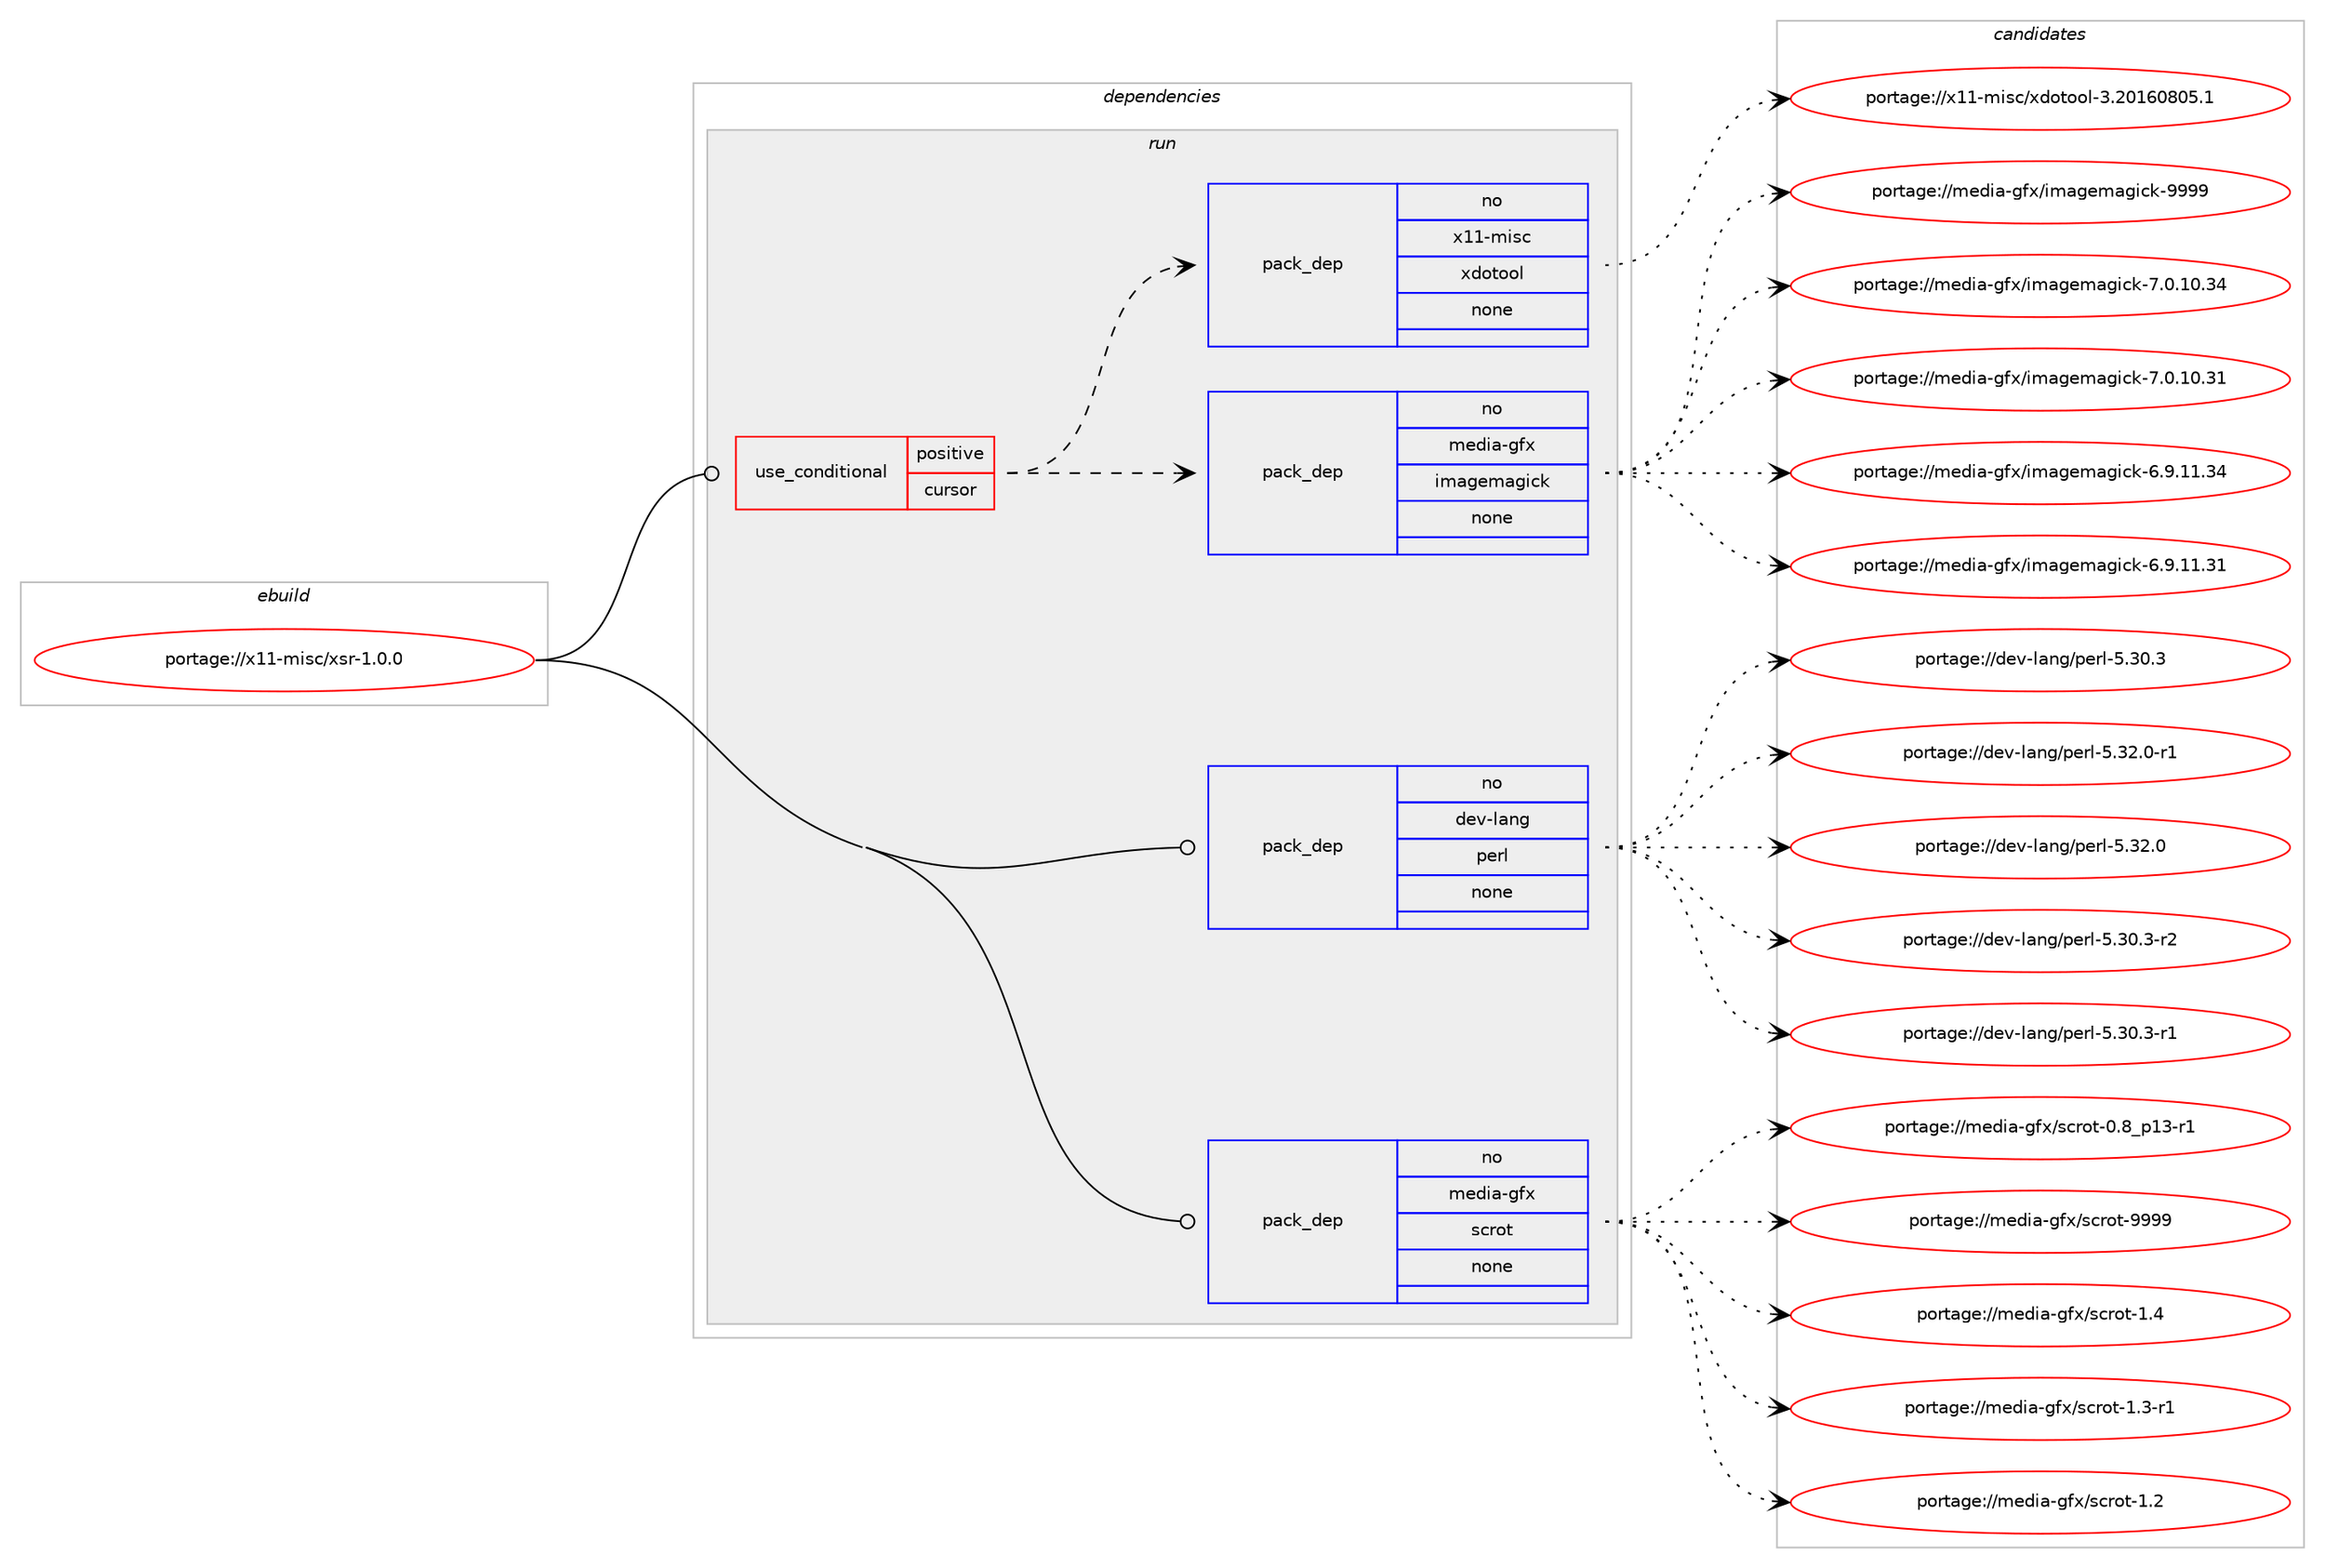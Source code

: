 digraph prolog {

# *************
# Graph options
# *************

newrank=true;
concentrate=true;
compound=true;
graph [rankdir=LR,fontname=Helvetica,fontsize=10,ranksep=1.5];#, ranksep=2.5, nodesep=0.2];
edge  [arrowhead=vee];
node  [fontname=Helvetica,fontsize=10];

# **********
# The ebuild
# **********

subgraph cluster_leftcol {
color=gray;
rank=same;
label=<<i>ebuild</i>>;
id [label="portage://x11-misc/xsr-1.0.0", color=red, width=4, href="../x11-misc/xsr-1.0.0.svg"];
}

# ****************
# The dependencies
# ****************

subgraph cluster_midcol {
color=gray;
label=<<i>dependencies</i>>;
subgraph cluster_compile {
fillcolor="#eeeeee";
style=filled;
label=<<i>compile</i>>;
}
subgraph cluster_compileandrun {
fillcolor="#eeeeee";
style=filled;
label=<<i>compile and run</i>>;
}
subgraph cluster_run {
fillcolor="#eeeeee";
style=filled;
label=<<i>run</i>>;
subgraph cond50 {
dependency844 [label=<<TABLE BORDER="0" CELLBORDER="1" CELLSPACING="0" CELLPADDING="4"><TR><TD ROWSPAN="3" CELLPADDING="10">use_conditional</TD></TR><TR><TD>positive</TD></TR><TR><TD>cursor</TD></TR></TABLE>>, shape=none, color=red];
subgraph pack788 {
dependency845 [label=<<TABLE BORDER="0" CELLBORDER="1" CELLSPACING="0" CELLPADDING="4" WIDTH="220"><TR><TD ROWSPAN="6" CELLPADDING="30">pack_dep</TD></TR><TR><TD WIDTH="110">no</TD></TR><TR><TD>media-gfx</TD></TR><TR><TD>imagemagick</TD></TR><TR><TD>none</TD></TR><TR><TD></TD></TR></TABLE>>, shape=none, color=blue];
}
dependency844:e -> dependency845:w [weight=20,style="dashed",arrowhead="vee"];
subgraph pack789 {
dependency846 [label=<<TABLE BORDER="0" CELLBORDER="1" CELLSPACING="0" CELLPADDING="4" WIDTH="220"><TR><TD ROWSPAN="6" CELLPADDING="30">pack_dep</TD></TR><TR><TD WIDTH="110">no</TD></TR><TR><TD>x11-misc</TD></TR><TR><TD>xdotool</TD></TR><TR><TD>none</TD></TR><TR><TD></TD></TR></TABLE>>, shape=none, color=blue];
}
dependency844:e -> dependency846:w [weight=20,style="dashed",arrowhead="vee"];
}
id:e -> dependency844:w [weight=20,style="solid",arrowhead="odot"];
subgraph pack790 {
dependency847 [label=<<TABLE BORDER="0" CELLBORDER="1" CELLSPACING="0" CELLPADDING="4" WIDTH="220"><TR><TD ROWSPAN="6" CELLPADDING="30">pack_dep</TD></TR><TR><TD WIDTH="110">no</TD></TR><TR><TD>dev-lang</TD></TR><TR><TD>perl</TD></TR><TR><TD>none</TD></TR><TR><TD></TD></TR></TABLE>>, shape=none, color=blue];
}
id:e -> dependency847:w [weight=20,style="solid",arrowhead="odot"];
subgraph pack791 {
dependency848 [label=<<TABLE BORDER="0" CELLBORDER="1" CELLSPACING="0" CELLPADDING="4" WIDTH="220"><TR><TD ROWSPAN="6" CELLPADDING="30">pack_dep</TD></TR><TR><TD WIDTH="110">no</TD></TR><TR><TD>media-gfx</TD></TR><TR><TD>scrot</TD></TR><TR><TD>none</TD></TR><TR><TD></TD></TR></TABLE>>, shape=none, color=blue];
}
id:e -> dependency848:w [weight=20,style="solid",arrowhead="odot"];
}
}

# **************
# The candidates
# **************

subgraph cluster_choices {
rank=same;
color=gray;
label=<<i>candidates</i>>;

subgraph choice788 {
color=black;
nodesep=1;
choice1091011001059745103102120471051099710310110997103105991074557575757 [label="portage://media-gfx/imagemagick-9999", color=red, width=4,href="../media-gfx/imagemagick-9999.svg"];
choice10910110010597451031021204710510997103101109971031059910745554648464948465152 [label="portage://media-gfx/imagemagick-7.0.10.34", color=red, width=4,href="../media-gfx/imagemagick-7.0.10.34.svg"];
choice10910110010597451031021204710510997103101109971031059910745554648464948465149 [label="portage://media-gfx/imagemagick-7.0.10.31", color=red, width=4,href="../media-gfx/imagemagick-7.0.10.31.svg"];
choice10910110010597451031021204710510997103101109971031059910745544657464949465152 [label="portage://media-gfx/imagemagick-6.9.11.34", color=red, width=4,href="../media-gfx/imagemagick-6.9.11.34.svg"];
choice10910110010597451031021204710510997103101109971031059910745544657464949465149 [label="portage://media-gfx/imagemagick-6.9.11.31", color=red, width=4,href="../media-gfx/imagemagick-6.9.11.31.svg"];
dependency845:e -> choice1091011001059745103102120471051099710310110997103105991074557575757:w [style=dotted,weight="100"];
dependency845:e -> choice10910110010597451031021204710510997103101109971031059910745554648464948465152:w [style=dotted,weight="100"];
dependency845:e -> choice10910110010597451031021204710510997103101109971031059910745554648464948465149:w [style=dotted,weight="100"];
dependency845:e -> choice10910110010597451031021204710510997103101109971031059910745544657464949465152:w [style=dotted,weight="100"];
dependency845:e -> choice10910110010597451031021204710510997103101109971031059910745544657464949465149:w [style=dotted,weight="100"];
}
subgraph choice789 {
color=black;
nodesep=1;
choice120494945109105115994712010011111611111110845514650484954485648534649 [label="portage://x11-misc/xdotool-3.20160805.1", color=red, width=4,href="../x11-misc/xdotool-3.20160805.1.svg"];
dependency846:e -> choice120494945109105115994712010011111611111110845514650484954485648534649:w [style=dotted,weight="100"];
}
subgraph choice790 {
color=black;
nodesep=1;
choice100101118451089711010347112101114108455346515046484511449 [label="portage://dev-lang/perl-5.32.0-r1", color=red, width=4,href="../dev-lang/perl-5.32.0-r1.svg"];
choice10010111845108971101034711210111410845534651504648 [label="portage://dev-lang/perl-5.32.0", color=red, width=4,href="../dev-lang/perl-5.32.0.svg"];
choice100101118451089711010347112101114108455346514846514511450 [label="portage://dev-lang/perl-5.30.3-r2", color=red, width=4,href="../dev-lang/perl-5.30.3-r2.svg"];
choice100101118451089711010347112101114108455346514846514511449 [label="portage://dev-lang/perl-5.30.3-r1", color=red, width=4,href="../dev-lang/perl-5.30.3-r1.svg"];
choice10010111845108971101034711210111410845534651484651 [label="portage://dev-lang/perl-5.30.3", color=red, width=4,href="../dev-lang/perl-5.30.3.svg"];
dependency847:e -> choice100101118451089711010347112101114108455346515046484511449:w [style=dotted,weight="100"];
dependency847:e -> choice10010111845108971101034711210111410845534651504648:w [style=dotted,weight="100"];
dependency847:e -> choice100101118451089711010347112101114108455346514846514511450:w [style=dotted,weight="100"];
dependency847:e -> choice100101118451089711010347112101114108455346514846514511449:w [style=dotted,weight="100"];
dependency847:e -> choice10010111845108971101034711210111410845534651484651:w [style=dotted,weight="100"];
}
subgraph choice791 {
color=black;
nodesep=1;
choice109101100105974510310212047115991141111164557575757 [label="portage://media-gfx/scrot-9999", color=red, width=4,href="../media-gfx/scrot-9999.svg"];
choice1091011001059745103102120471159911411111645494652 [label="portage://media-gfx/scrot-1.4", color=red, width=4,href="../media-gfx/scrot-1.4.svg"];
choice10910110010597451031021204711599114111116454946514511449 [label="portage://media-gfx/scrot-1.3-r1", color=red, width=4,href="../media-gfx/scrot-1.3-r1.svg"];
choice1091011001059745103102120471159911411111645494650 [label="portage://media-gfx/scrot-1.2", color=red, width=4,href="../media-gfx/scrot-1.2.svg"];
choice10910110010597451031021204711599114111116454846569511249514511449 [label="portage://media-gfx/scrot-0.8_p13-r1", color=red, width=4,href="../media-gfx/scrot-0.8_p13-r1.svg"];
dependency848:e -> choice109101100105974510310212047115991141111164557575757:w [style=dotted,weight="100"];
dependency848:e -> choice1091011001059745103102120471159911411111645494652:w [style=dotted,weight="100"];
dependency848:e -> choice10910110010597451031021204711599114111116454946514511449:w [style=dotted,weight="100"];
dependency848:e -> choice1091011001059745103102120471159911411111645494650:w [style=dotted,weight="100"];
dependency848:e -> choice10910110010597451031021204711599114111116454846569511249514511449:w [style=dotted,weight="100"];
}
}

}
